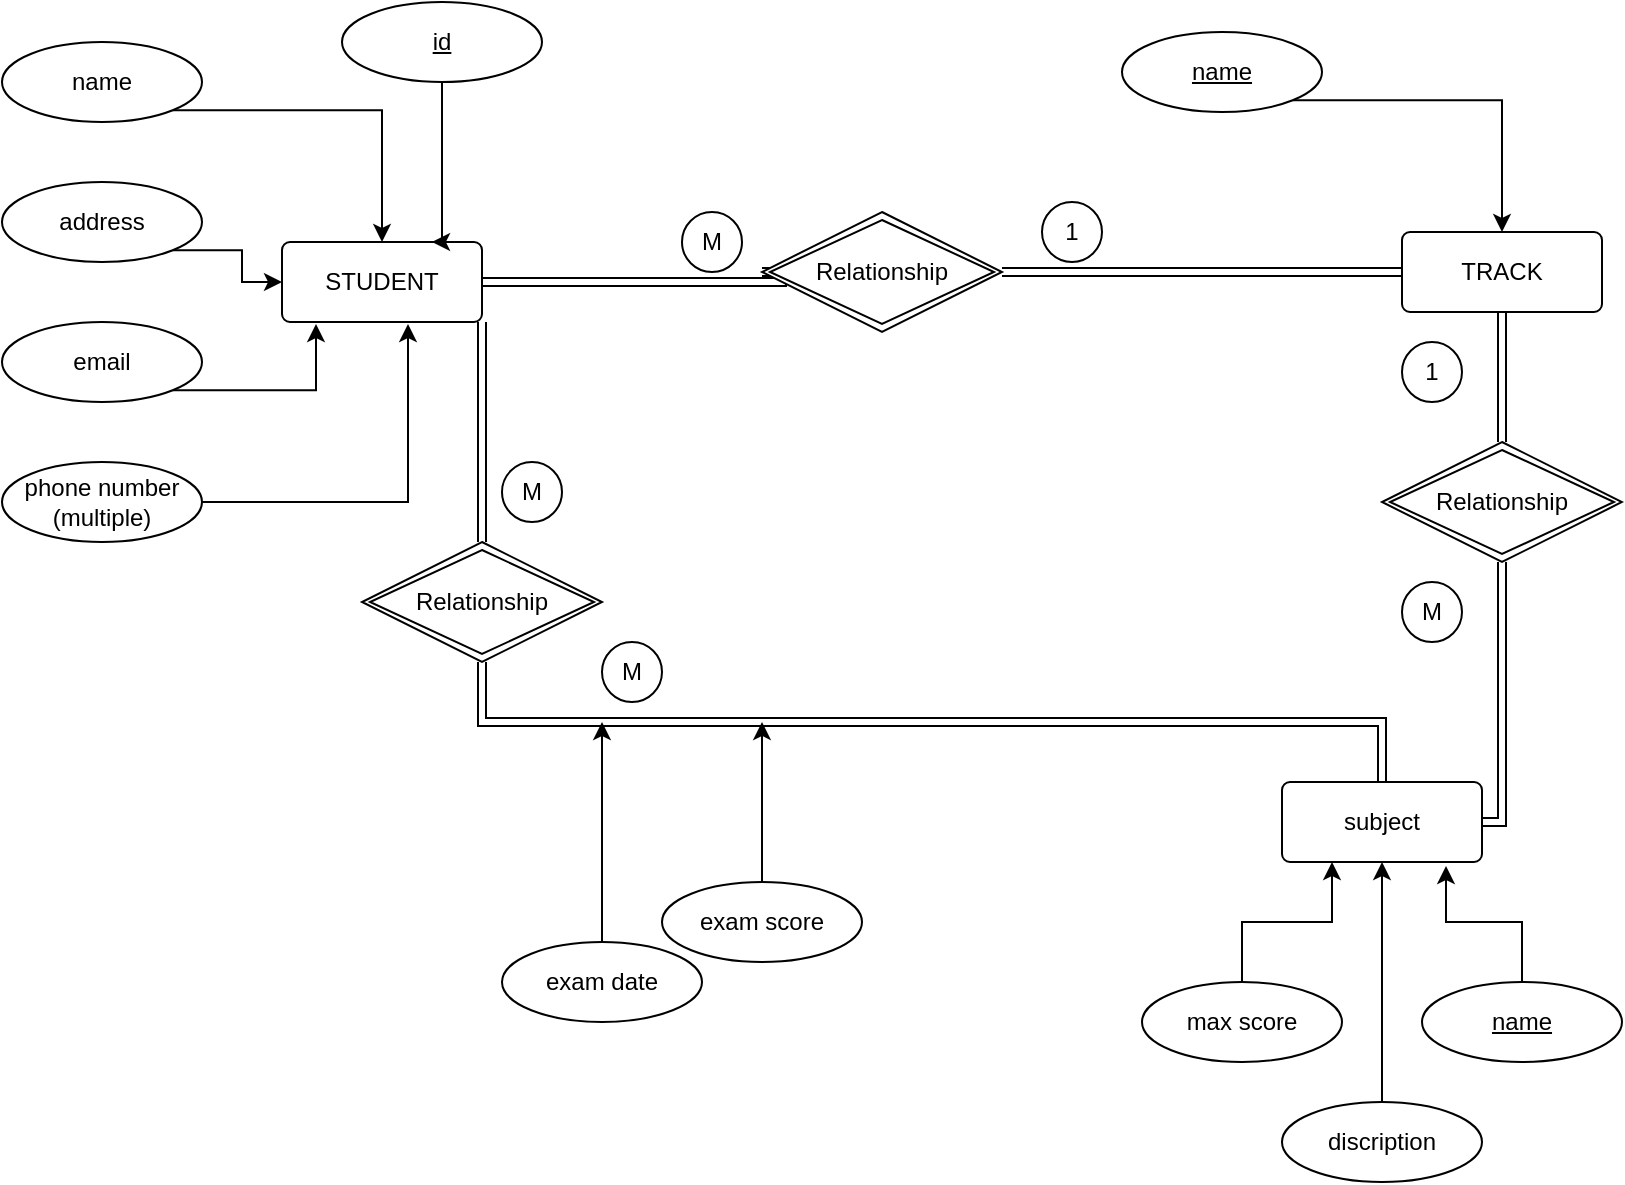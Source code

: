 <mxfile version="20.3.2"><diagram id="nMkp3VSPzdE5YE1R1Bpj" name="Page-1"><mxGraphModel dx="1384" dy="1804" grid="1" gridSize="10" guides="1" tooltips="1" connect="1" arrows="1" fold="1" page="1" pageScale="1" pageWidth="850" pageHeight="1100" math="0" shadow="0"><root><mxCell id="0"/><mxCell id="1" parent="0"/><mxCell id="39E2qI_GrYoNwfeeu7De-36" style="edgeStyle=orthogonalEdgeStyle;rounded=0;orthogonalLoop=1;jettySize=auto;html=1;exitX=1;exitY=0.5;exitDx=0;exitDy=0;entryX=0;entryY=0.5;entryDx=0;entryDy=0;shape=link;" edge="1" parent="1" source="39E2qI_GrYoNwfeeu7De-2" target="39E2qI_GrYoNwfeeu7De-9"><mxGeometry relative="1" as="geometry"><Array as="points"><mxPoint x="410" y="130"/></Array></mxGeometry></mxCell><mxCell id="39E2qI_GrYoNwfeeu7De-57" style="edgeStyle=orthogonalEdgeStyle;shape=link;rounded=0;orthogonalLoop=1;jettySize=auto;html=1;exitX=1;exitY=1;exitDx=0;exitDy=0;entryX=0.5;entryY=0;entryDx=0;entryDy=0;" edge="1" parent="1" source="39E2qI_GrYoNwfeeu7De-2" target="39E2qI_GrYoNwfeeu7De-56"><mxGeometry relative="1" as="geometry"/></mxCell><mxCell id="39E2qI_GrYoNwfeeu7De-2" value="STUDENT" style="rounded=1;arcSize=10;whiteSpace=wrap;html=1;align=center;" vertex="1" parent="1"><mxGeometry x="160" y="110" width="100" height="40" as="geometry"/></mxCell><mxCell id="39E2qI_GrYoNwfeeu7De-51" style="edgeStyle=orthogonalEdgeStyle;shape=link;rounded=0;orthogonalLoop=1;jettySize=auto;html=1;exitX=0.5;exitY=0;exitDx=0;exitDy=0;entryX=0.5;entryY=1;entryDx=0;entryDy=0;" edge="1" parent="1" source="39E2qI_GrYoNwfeeu7De-8" target="39E2qI_GrYoNwfeeu7De-27"><mxGeometry relative="1" as="geometry"/></mxCell><mxCell id="39E2qI_GrYoNwfeeu7De-8" value="Relationship" style="shape=rhombus;double=1;perimeter=rhombusPerimeter;whiteSpace=wrap;html=1;align=center;" vertex="1" parent="1"><mxGeometry x="710" y="210" width="120" height="60" as="geometry"/></mxCell><mxCell id="39E2qI_GrYoNwfeeu7De-37" style="edgeStyle=orthogonalEdgeStyle;rounded=0;orthogonalLoop=1;jettySize=auto;html=1;exitX=1;exitY=0.5;exitDx=0;exitDy=0;entryX=0;entryY=0.5;entryDx=0;entryDy=0;shape=link;" edge="1" parent="1" source="39E2qI_GrYoNwfeeu7De-9" target="39E2qI_GrYoNwfeeu7De-27"><mxGeometry relative="1" as="geometry"/></mxCell><mxCell id="39E2qI_GrYoNwfeeu7De-9" value="Relationship" style="shape=rhombus;double=1;perimeter=rhombusPerimeter;whiteSpace=wrap;html=1;align=center;" vertex="1" parent="1"><mxGeometry x="400" y="95" width="120" height="60" as="geometry"/></mxCell><mxCell id="39E2qI_GrYoNwfeeu7De-14" style="edgeStyle=orthogonalEdgeStyle;rounded=0;orthogonalLoop=1;jettySize=auto;html=1;exitX=1;exitY=1;exitDx=0;exitDy=0;entryX=0.5;entryY=0;entryDx=0;entryDy=0;" edge="1" parent="1" source="39E2qI_GrYoNwfeeu7De-10" target="39E2qI_GrYoNwfeeu7De-2"><mxGeometry relative="1" as="geometry"/></mxCell><mxCell id="39E2qI_GrYoNwfeeu7De-10" value="name" style="ellipse;whiteSpace=wrap;html=1;align=center;" vertex="1" parent="1"><mxGeometry x="20" y="10" width="100" height="40" as="geometry"/></mxCell><mxCell id="39E2qI_GrYoNwfeeu7De-15" style="edgeStyle=orthogonalEdgeStyle;rounded=0;orthogonalLoop=1;jettySize=auto;html=1;exitX=1;exitY=1;exitDx=0;exitDy=0;entryX=0;entryY=0.5;entryDx=0;entryDy=0;" edge="1" parent="1" source="39E2qI_GrYoNwfeeu7De-11" target="39E2qI_GrYoNwfeeu7De-2"><mxGeometry relative="1" as="geometry"/></mxCell><mxCell id="39E2qI_GrYoNwfeeu7De-11" value="address" style="ellipse;whiteSpace=wrap;html=1;align=center;" vertex="1" parent="1"><mxGeometry x="20" y="80" width="100" height="40" as="geometry"/></mxCell><mxCell id="39E2qI_GrYoNwfeeu7De-16" style="edgeStyle=orthogonalEdgeStyle;rounded=0;orthogonalLoop=1;jettySize=auto;html=1;exitX=1;exitY=1;exitDx=0;exitDy=0;entryX=0.17;entryY=1.025;entryDx=0;entryDy=0;entryPerimeter=0;" edge="1" parent="1" source="39E2qI_GrYoNwfeeu7De-12" target="39E2qI_GrYoNwfeeu7De-2"><mxGeometry relative="1" as="geometry"/></mxCell><mxCell id="39E2qI_GrYoNwfeeu7De-12" value="email" style="ellipse;whiteSpace=wrap;html=1;align=center;" vertex="1" parent="1"><mxGeometry x="20" y="150" width="100" height="40" as="geometry"/></mxCell><mxCell id="39E2qI_GrYoNwfeeu7De-17" style="edgeStyle=orthogonalEdgeStyle;rounded=0;orthogonalLoop=1;jettySize=auto;html=1;exitX=1;exitY=0.5;exitDx=0;exitDy=0;entryX=0.63;entryY=1.025;entryDx=0;entryDy=0;entryPerimeter=0;" edge="1" parent="1" source="39E2qI_GrYoNwfeeu7De-13" target="39E2qI_GrYoNwfeeu7De-2"><mxGeometry relative="1" as="geometry"/></mxCell><mxCell id="39E2qI_GrYoNwfeeu7De-13" value="phone number (multiple)" style="ellipse;whiteSpace=wrap;html=1;align=center;" vertex="1" parent="1"><mxGeometry x="20" y="220" width="100" height="40" as="geometry"/></mxCell><mxCell id="39E2qI_GrYoNwfeeu7De-27" value="TRACK" style="rounded=1;arcSize=10;whiteSpace=wrap;html=1;align=center;" vertex="1" parent="1"><mxGeometry x="720" y="105" width="100" height="40" as="geometry"/></mxCell><mxCell id="39E2qI_GrYoNwfeeu7De-28" style="edgeStyle=orthogonalEdgeStyle;rounded=0;orthogonalLoop=1;jettySize=auto;html=1;exitX=1;exitY=1;exitDx=0;exitDy=0;entryX=0.5;entryY=0;entryDx=0;entryDy=0;" edge="1" source="39E2qI_GrYoNwfeeu7De-29" target="39E2qI_GrYoNwfeeu7De-27" parent="1"><mxGeometry relative="1" as="geometry"/></mxCell><mxCell id="39E2qI_GrYoNwfeeu7De-29" value="&lt;u&gt;name&lt;/u&gt;" style="ellipse;whiteSpace=wrap;html=1;align=center;" vertex="1" parent="1"><mxGeometry x="580" y="5" width="100" height="40" as="geometry"/></mxCell><mxCell id="39E2qI_GrYoNwfeeu7De-38" value="M" style="ellipse;whiteSpace=wrap;html=1;aspect=fixed;" vertex="1" parent="1"><mxGeometry x="360" y="95" width="30" height="30" as="geometry"/></mxCell><mxCell id="39E2qI_GrYoNwfeeu7De-39" value="1" style="ellipse;whiteSpace=wrap;html=1;aspect=fixed;" vertex="1" parent="1"><mxGeometry x="540" y="90" width="30" height="30" as="geometry"/></mxCell><mxCell id="39E2qI_GrYoNwfeeu7De-52" style="edgeStyle=orthogonalEdgeStyle;shape=link;rounded=0;orthogonalLoop=1;jettySize=auto;html=1;exitX=1;exitY=0.5;exitDx=0;exitDy=0;entryX=0.5;entryY=1;entryDx=0;entryDy=0;" edge="1" parent="1" source="39E2qI_GrYoNwfeeu7De-41" target="39E2qI_GrYoNwfeeu7De-8"><mxGeometry relative="1" as="geometry"><Array as="points"><mxPoint x="770" y="400"/></Array></mxGeometry></mxCell><mxCell id="39E2qI_GrYoNwfeeu7De-41" value="subject" style="rounded=1;arcSize=10;whiteSpace=wrap;html=1;align=center;" vertex="1" parent="1"><mxGeometry x="660" y="380" width="100" height="40" as="geometry"/></mxCell><mxCell id="39E2qI_GrYoNwfeeu7De-60" style="edgeStyle=orthogonalEdgeStyle;rounded=0;orthogonalLoop=1;jettySize=auto;html=1;exitX=0.5;exitY=0;exitDx=0;exitDy=0;entryX=0.82;entryY=1.05;entryDx=0;entryDy=0;entryPerimeter=0;" edge="1" parent="1" source="39E2qI_GrYoNwfeeu7De-43" target="39E2qI_GrYoNwfeeu7De-41"><mxGeometry relative="1" as="geometry"/></mxCell><mxCell id="39E2qI_GrYoNwfeeu7De-43" value="&lt;u&gt;name&lt;/u&gt;" style="ellipse;whiteSpace=wrap;html=1;align=center;" vertex="1" parent="1"><mxGeometry x="730" y="480" width="100" height="40" as="geometry"/></mxCell><mxCell id="39E2qI_GrYoNwfeeu7De-61" style="edgeStyle=orthogonalEdgeStyle;rounded=0;orthogonalLoop=1;jettySize=auto;html=1;exitX=0.5;exitY=0;exitDx=0;exitDy=0;entryX=0.5;entryY=1;entryDx=0;entryDy=0;" edge="1" parent="1" source="39E2qI_GrYoNwfeeu7De-45" target="39E2qI_GrYoNwfeeu7De-41"><mxGeometry relative="1" as="geometry"/></mxCell><mxCell id="39E2qI_GrYoNwfeeu7De-45" value="discription" style="ellipse;whiteSpace=wrap;html=1;align=center;" vertex="1" parent="1"><mxGeometry x="660" y="540" width="100" height="40" as="geometry"/></mxCell><mxCell id="39E2qI_GrYoNwfeeu7De-62" style="edgeStyle=orthogonalEdgeStyle;rounded=0;orthogonalLoop=1;jettySize=auto;html=1;exitX=0.5;exitY=0;exitDx=0;exitDy=0;entryX=0.25;entryY=1;entryDx=0;entryDy=0;" edge="1" parent="1" source="39E2qI_GrYoNwfeeu7De-47" target="39E2qI_GrYoNwfeeu7De-41"><mxGeometry relative="1" as="geometry"/></mxCell><mxCell id="39E2qI_GrYoNwfeeu7De-47" value="max score" style="ellipse;whiteSpace=wrap;html=1;align=center;" vertex="1" parent="1"><mxGeometry x="590" y="480" width="100" height="40" as="geometry"/></mxCell><mxCell id="39E2qI_GrYoNwfeeu7De-53" value="1" style="ellipse;whiteSpace=wrap;html=1;aspect=fixed;" vertex="1" parent="1"><mxGeometry x="720" y="160" width="30" height="30" as="geometry"/></mxCell><mxCell id="39E2qI_GrYoNwfeeu7De-54" value="M" style="ellipse;whiteSpace=wrap;html=1;aspect=fixed;" vertex="1" parent="1"><mxGeometry x="720" y="280" width="30" height="30" as="geometry"/></mxCell><mxCell id="39E2qI_GrYoNwfeeu7De-59" style="edgeStyle=orthogonalEdgeStyle;shape=link;rounded=0;orthogonalLoop=1;jettySize=auto;html=1;exitX=0.5;exitY=1;exitDx=0;exitDy=0;entryX=0.5;entryY=0;entryDx=0;entryDy=0;" edge="1" parent="1" source="39E2qI_GrYoNwfeeu7De-56" target="39E2qI_GrYoNwfeeu7De-41"><mxGeometry relative="1" as="geometry"/></mxCell><mxCell id="39E2qI_GrYoNwfeeu7De-56" value="Relationship" style="shape=rhombus;double=1;perimeter=rhombusPerimeter;whiteSpace=wrap;html=1;align=center;" vertex="1" parent="1"><mxGeometry x="200" y="260" width="120" height="60" as="geometry"/></mxCell><mxCell id="39E2qI_GrYoNwfeeu7De-63" value="M" style="ellipse;whiteSpace=wrap;html=1;aspect=fixed;" vertex="1" parent="1"><mxGeometry x="270" y="220" width="30" height="30" as="geometry"/></mxCell><mxCell id="39E2qI_GrYoNwfeeu7De-64" value="M" style="ellipse;whiteSpace=wrap;html=1;aspect=fixed;" vertex="1" parent="1"><mxGeometry x="320" y="310" width="30" height="30" as="geometry"/></mxCell><mxCell id="39E2qI_GrYoNwfeeu7De-69" style="edgeStyle=orthogonalEdgeStyle;rounded=0;orthogonalLoop=1;jettySize=auto;html=1;exitX=0.5;exitY=0;exitDx=0;exitDy=0;" edge="1" parent="1" source="39E2qI_GrYoNwfeeu7De-65"><mxGeometry relative="1" as="geometry"><mxPoint x="320" y="350" as="targetPoint"/></mxGeometry></mxCell><mxCell id="39E2qI_GrYoNwfeeu7De-65" value="exam date" style="ellipse;whiteSpace=wrap;html=1;align=center;" vertex="1" parent="1"><mxGeometry x="270" y="460" width="100" height="40" as="geometry"/></mxCell><mxCell id="39E2qI_GrYoNwfeeu7De-70" style="edgeStyle=orthogonalEdgeStyle;rounded=0;orthogonalLoop=1;jettySize=auto;html=1;exitX=0.5;exitY=0;exitDx=0;exitDy=0;" edge="1" parent="1" source="39E2qI_GrYoNwfeeu7De-68"><mxGeometry relative="1" as="geometry"><mxPoint x="400" y="350" as="targetPoint"/></mxGeometry></mxCell><mxCell id="39E2qI_GrYoNwfeeu7De-68" value="exam score" style="ellipse;whiteSpace=wrap;html=1;align=center;" vertex="1" parent="1"><mxGeometry x="350" y="430" width="100" height="40" as="geometry"/></mxCell><mxCell id="39E2qI_GrYoNwfeeu7De-73" style="edgeStyle=orthogonalEdgeStyle;rounded=0;orthogonalLoop=1;jettySize=auto;html=1;exitX=0.5;exitY=1;exitDx=0;exitDy=0;entryX=0.75;entryY=0;entryDx=0;entryDy=0;" edge="1" parent="1" source="39E2qI_GrYoNwfeeu7De-72" target="39E2qI_GrYoNwfeeu7De-2"><mxGeometry relative="1" as="geometry"><Array as="points"><mxPoint x="240" y="110"/></Array></mxGeometry></mxCell><mxCell id="39E2qI_GrYoNwfeeu7De-72" value="&lt;u&gt;id&lt;/u&gt;" style="ellipse;whiteSpace=wrap;html=1;align=center;" vertex="1" parent="1"><mxGeometry x="190" y="-10" width="100" height="40" as="geometry"/></mxCell></root></mxGraphModel></diagram></mxfile>